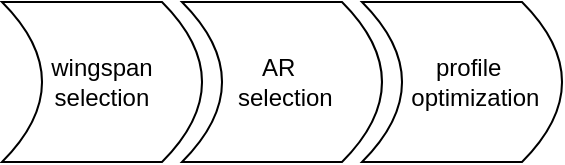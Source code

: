 <mxfile version="20.7.4" type="device"><diagram id="oRKn4eregsvtvixN13Wl" name="Strona-1"><mxGraphModel dx="724" dy="379" grid="1" gridSize="10" guides="1" tooltips="1" connect="1" arrows="1" fold="1" page="1" pageScale="1" pageWidth="1169" pageHeight="827" math="0" shadow="0"><root><mxCell id="0"/><mxCell id="1" parent="0"/><mxCell id="ErywDW3JOwr-bPJjHDPn-1" value="wingspan&lt;br&gt;selection" style="shape=dataStorage;whiteSpace=wrap;html=1;fixedSize=1;direction=west;" vertex="1" parent="1"><mxGeometry x="270" y="120" width="100" height="80" as="geometry"/></mxCell><mxCell id="ErywDW3JOwr-bPJjHDPn-2" value="AR&amp;nbsp;&lt;br&gt;&amp;nbsp;selection" style="shape=dataStorage;whiteSpace=wrap;html=1;fixedSize=1;direction=west;" vertex="1" parent="1"><mxGeometry x="360" y="120" width="100" height="80" as="geometry"/></mxCell><mxCell id="ErywDW3JOwr-bPJjHDPn-3" value="&amp;nbsp; profile&lt;br&gt;&amp;nbsp; &amp;nbsp; optimization" style="shape=dataStorage;whiteSpace=wrap;html=1;fixedSize=1;direction=west;" vertex="1" parent="1"><mxGeometry x="450" y="120" width="100" height="80" as="geometry"/></mxCell></root></mxGraphModel></diagram></mxfile>